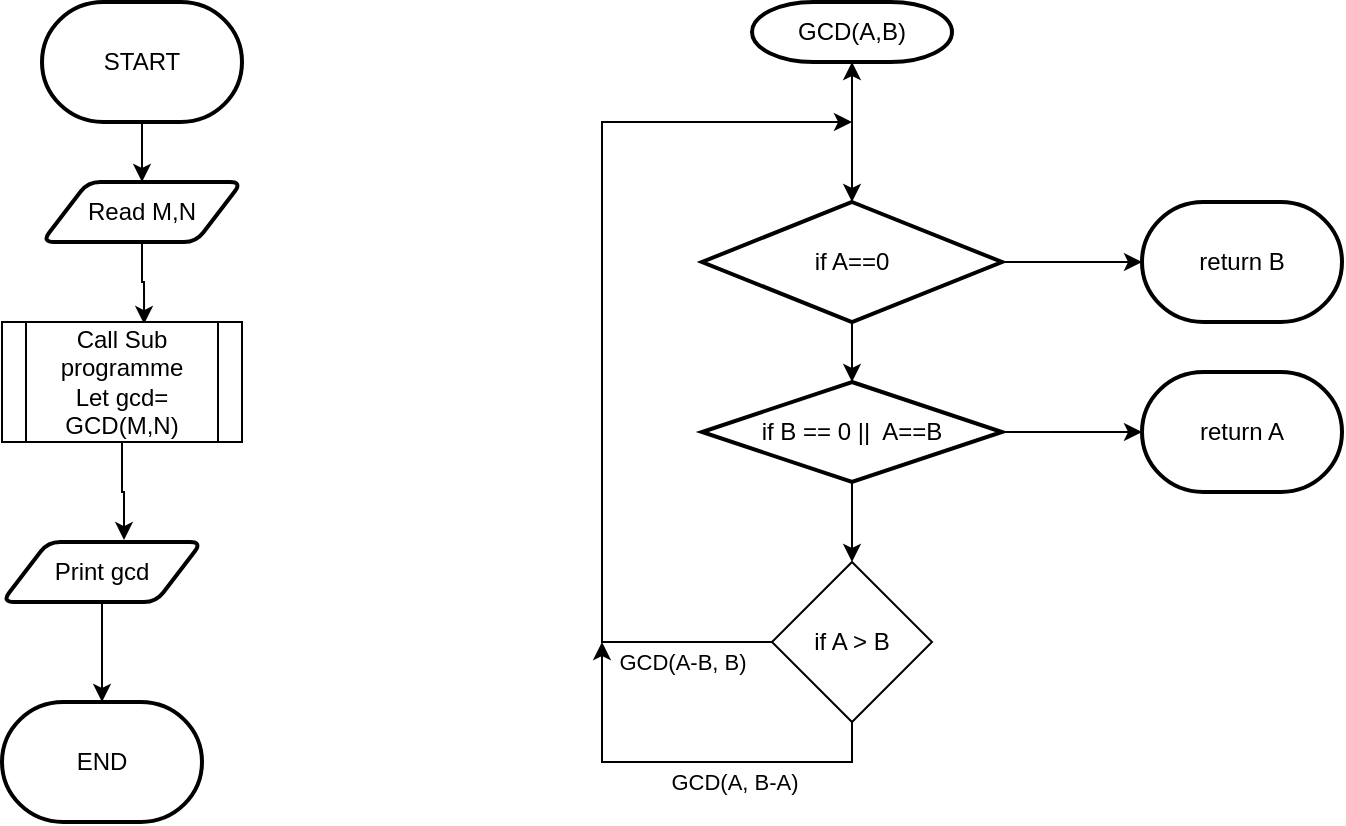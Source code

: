 <mxfile version="15.5.8" type="github">
  <diagram id="C5RBs43oDa-KdzZeNtuy" name="Page-1">
    <mxGraphModel dx="868" dy="399" grid="1" gridSize="10" guides="1" tooltips="1" connect="1" arrows="1" fold="1" page="1" pageScale="1" pageWidth="827" pageHeight="1169" math="0" shadow="0">
      <root>
        <mxCell id="WIyWlLk6GJQsqaUBKTNV-0" />
        <mxCell id="WIyWlLk6GJQsqaUBKTNV-1" parent="WIyWlLk6GJQsqaUBKTNV-0" />
        <mxCell id="Rgxi6wvtE2F0bGSK__TN-0" style="edgeStyle=orthogonalEdgeStyle;rounded=0;orthogonalLoop=1;jettySize=auto;html=1;exitX=0.5;exitY=1;exitDx=0;exitDy=0;exitPerimeter=0;" edge="1" parent="WIyWlLk6GJQsqaUBKTNV-1" source="Rgxi6wvtE2F0bGSK__TN-1" target="Rgxi6wvtE2F0bGSK__TN-7">
          <mxGeometry relative="1" as="geometry" />
        </mxCell>
        <mxCell id="Rgxi6wvtE2F0bGSK__TN-1" value="START" style="strokeWidth=2;html=1;shape=mxgraph.flowchart.terminator;whiteSpace=wrap;" vertex="1" parent="WIyWlLk6GJQsqaUBKTNV-1">
          <mxGeometry x="50" y="20" width="100" height="60" as="geometry" />
        </mxCell>
        <mxCell id="Rgxi6wvtE2F0bGSK__TN-20" style="edgeStyle=orthogonalEdgeStyle;rounded=0;orthogonalLoop=1;jettySize=auto;html=1;entryX=0.592;entryY=0.017;entryDx=0;entryDy=0;entryPerimeter=0;" edge="1" parent="WIyWlLk6GJQsqaUBKTNV-1" source="Rgxi6wvtE2F0bGSK__TN-7" target="Rgxi6wvtE2F0bGSK__TN-18">
          <mxGeometry relative="1" as="geometry" />
        </mxCell>
        <mxCell id="Rgxi6wvtE2F0bGSK__TN-7" value="Read M,N" style="shape=parallelogram;html=1;strokeWidth=2;perimeter=parallelogramPerimeter;whiteSpace=wrap;rounded=1;arcSize=12;size=0.23;" vertex="1" parent="WIyWlLk6GJQsqaUBKTNV-1">
          <mxGeometry x="50" y="110" width="100" height="30" as="geometry" />
        </mxCell>
        <mxCell id="Rgxi6wvtE2F0bGSK__TN-25" style="edgeStyle=orthogonalEdgeStyle;rounded=0;orthogonalLoop=1;jettySize=auto;html=1;entryX=0.61;entryY=-0.033;entryDx=0;entryDy=0;entryPerimeter=0;" edge="1" parent="WIyWlLk6GJQsqaUBKTNV-1" source="Rgxi6wvtE2F0bGSK__TN-18" target="Rgxi6wvtE2F0bGSK__TN-22">
          <mxGeometry relative="1" as="geometry" />
        </mxCell>
        <mxCell id="Rgxi6wvtE2F0bGSK__TN-18" value="&lt;div&gt;Call Sub programme&lt;/div&gt;&lt;div&gt;Let gcd= GCD(M,N)&lt;br&gt;&lt;/div&gt;" style="shape=process;whiteSpace=wrap;html=1;backgroundOutline=1;" vertex="1" parent="WIyWlLk6GJQsqaUBKTNV-1">
          <mxGeometry x="30" y="180" width="120" height="60" as="geometry" />
        </mxCell>
        <mxCell id="Rgxi6wvtE2F0bGSK__TN-26" style="edgeStyle=orthogonalEdgeStyle;rounded=0;orthogonalLoop=1;jettySize=auto;html=1;entryX=0.5;entryY=0;entryDx=0;entryDy=0;entryPerimeter=0;" edge="1" parent="WIyWlLk6GJQsqaUBKTNV-1" source="Rgxi6wvtE2F0bGSK__TN-22" target="Rgxi6wvtE2F0bGSK__TN-23">
          <mxGeometry relative="1" as="geometry" />
        </mxCell>
        <mxCell id="Rgxi6wvtE2F0bGSK__TN-22" value="Print gcd" style="shape=parallelogram;html=1;strokeWidth=2;perimeter=parallelogramPerimeter;whiteSpace=wrap;rounded=1;arcSize=12;size=0.23;" vertex="1" parent="WIyWlLk6GJQsqaUBKTNV-1">
          <mxGeometry x="30" y="290" width="100" height="30" as="geometry" />
        </mxCell>
        <mxCell id="Rgxi6wvtE2F0bGSK__TN-23" value="END" style="strokeWidth=2;html=1;shape=mxgraph.flowchart.terminator;whiteSpace=wrap;" vertex="1" parent="WIyWlLk6GJQsqaUBKTNV-1">
          <mxGeometry x="30" y="370" width="100" height="60" as="geometry" />
        </mxCell>
        <mxCell id="Rgxi6wvtE2F0bGSK__TN-35" style="edgeStyle=orthogonalEdgeStyle;rounded=0;orthogonalLoop=1;jettySize=auto;html=1;" edge="1" parent="WIyWlLk6GJQsqaUBKTNV-1" source="Rgxi6wvtE2F0bGSK__TN-28" target="Rgxi6wvtE2F0bGSK__TN-29">
          <mxGeometry relative="1" as="geometry" />
        </mxCell>
        <mxCell id="Rgxi6wvtE2F0bGSK__TN-28" value="GCD(A,B)" style="strokeWidth=2;html=1;shape=mxgraph.flowchart.terminator;whiteSpace=wrap;" vertex="1" parent="WIyWlLk6GJQsqaUBKTNV-1">
          <mxGeometry x="405" y="20" width="100" height="30" as="geometry" />
        </mxCell>
        <mxCell id="Rgxi6wvtE2F0bGSK__TN-36" style="edgeStyle=orthogonalEdgeStyle;rounded=0;orthogonalLoop=1;jettySize=auto;html=1;" edge="1" parent="WIyWlLk6GJQsqaUBKTNV-1" source="Rgxi6wvtE2F0bGSK__TN-29" target="Rgxi6wvtE2F0bGSK__TN-31">
          <mxGeometry relative="1" as="geometry" />
        </mxCell>
        <mxCell id="Rgxi6wvtE2F0bGSK__TN-40" value="" style="edgeStyle=orthogonalEdgeStyle;rounded=0;orthogonalLoop=1;jettySize=auto;html=1;" edge="1" parent="WIyWlLk6GJQsqaUBKTNV-1" source="Rgxi6wvtE2F0bGSK__TN-29" target="Rgxi6wvtE2F0bGSK__TN-28">
          <mxGeometry relative="1" as="geometry" />
        </mxCell>
        <mxCell id="Rgxi6wvtE2F0bGSK__TN-43" style="edgeStyle=orthogonalEdgeStyle;rounded=0;orthogonalLoop=1;jettySize=auto;html=1;" edge="1" parent="WIyWlLk6GJQsqaUBKTNV-1" source="Rgxi6wvtE2F0bGSK__TN-29" target="Rgxi6wvtE2F0bGSK__TN-30">
          <mxGeometry relative="1" as="geometry" />
        </mxCell>
        <mxCell id="Rgxi6wvtE2F0bGSK__TN-29" value="if A==0 " style="strokeWidth=2;html=1;shape=mxgraph.flowchart.decision;whiteSpace=wrap;" vertex="1" parent="WIyWlLk6GJQsqaUBKTNV-1">
          <mxGeometry x="380" y="120" width="150" height="60" as="geometry" />
        </mxCell>
        <mxCell id="Rgxi6wvtE2F0bGSK__TN-30" value="return B" style="strokeWidth=2;html=1;shape=mxgraph.flowchart.terminator;whiteSpace=wrap;" vertex="1" parent="WIyWlLk6GJQsqaUBKTNV-1">
          <mxGeometry x="600" y="120" width="100" height="60" as="geometry" />
        </mxCell>
        <mxCell id="Rgxi6wvtE2F0bGSK__TN-37" style="edgeStyle=orthogonalEdgeStyle;rounded=0;orthogonalLoop=1;jettySize=auto;html=1;entryX=0.5;entryY=0;entryDx=0;entryDy=0;" edge="1" parent="WIyWlLk6GJQsqaUBKTNV-1" source="Rgxi6wvtE2F0bGSK__TN-31" target="Rgxi6wvtE2F0bGSK__TN-33">
          <mxGeometry relative="1" as="geometry" />
        </mxCell>
        <mxCell id="Rgxi6wvtE2F0bGSK__TN-44" style="edgeStyle=orthogonalEdgeStyle;rounded=0;orthogonalLoop=1;jettySize=auto;html=1;" edge="1" parent="WIyWlLk6GJQsqaUBKTNV-1" source="Rgxi6wvtE2F0bGSK__TN-31" target="Rgxi6wvtE2F0bGSK__TN-32">
          <mxGeometry relative="1" as="geometry" />
        </mxCell>
        <mxCell id="Rgxi6wvtE2F0bGSK__TN-31" value="if B == 0 ||&amp;nbsp; A==B" style="strokeWidth=2;html=1;shape=mxgraph.flowchart.decision;whiteSpace=wrap;" vertex="1" parent="WIyWlLk6GJQsqaUBKTNV-1">
          <mxGeometry x="380" y="210" width="150" height="50" as="geometry" />
        </mxCell>
        <mxCell id="Rgxi6wvtE2F0bGSK__TN-32" value="return A" style="strokeWidth=2;html=1;shape=mxgraph.flowchart.terminator;whiteSpace=wrap;" vertex="1" parent="WIyWlLk6GJQsqaUBKTNV-1">
          <mxGeometry x="600" y="205" width="100" height="60" as="geometry" />
        </mxCell>
        <mxCell id="Rgxi6wvtE2F0bGSK__TN-34" style="edgeStyle=orthogonalEdgeStyle;rounded=0;orthogonalLoop=1;jettySize=auto;html=1;" edge="1" parent="WIyWlLk6GJQsqaUBKTNV-1" source="Rgxi6wvtE2F0bGSK__TN-33">
          <mxGeometry relative="1" as="geometry">
            <mxPoint x="455" y="80" as="targetPoint" />
            <Array as="points">
              <mxPoint x="330" y="340" />
              <mxPoint x="330" y="80" />
            </Array>
          </mxGeometry>
        </mxCell>
        <mxCell id="Rgxi6wvtE2F0bGSK__TN-42" value="GCD(A-B, B)" style="edgeLabel;html=1;align=center;verticalAlign=middle;resizable=0;points=[];" vertex="1" connectable="0" parent="Rgxi6wvtE2F0bGSK__TN-34">
          <mxGeometry x="-0.898" relative="1" as="geometry">
            <mxPoint x="-21" y="10" as="offset" />
          </mxGeometry>
        </mxCell>
        <mxCell id="Rgxi6wvtE2F0bGSK__TN-39" value="GCD(A, B-A)" style="edgeStyle=orthogonalEdgeStyle;rounded=0;orthogonalLoop=1;jettySize=auto;html=1;exitX=0.5;exitY=1;exitDx=0;exitDy=0;" edge="1" parent="WIyWlLk6GJQsqaUBKTNV-1" source="Rgxi6wvtE2F0bGSK__TN-33">
          <mxGeometry x="-0.225" y="10" relative="1" as="geometry">
            <mxPoint x="330" y="340" as="targetPoint" />
            <Array as="points">
              <mxPoint x="455" y="400" />
              <mxPoint x="330" y="400" />
              <mxPoint x="330" y="340" />
            </Array>
            <mxPoint as="offset" />
          </mxGeometry>
        </mxCell>
        <mxCell id="Rgxi6wvtE2F0bGSK__TN-33" value="if A &amp;gt; B" style="rhombus;whiteSpace=wrap;html=1;" vertex="1" parent="WIyWlLk6GJQsqaUBKTNV-1">
          <mxGeometry x="415" y="300" width="80" height="80" as="geometry" />
        </mxCell>
      </root>
    </mxGraphModel>
  </diagram>
</mxfile>
